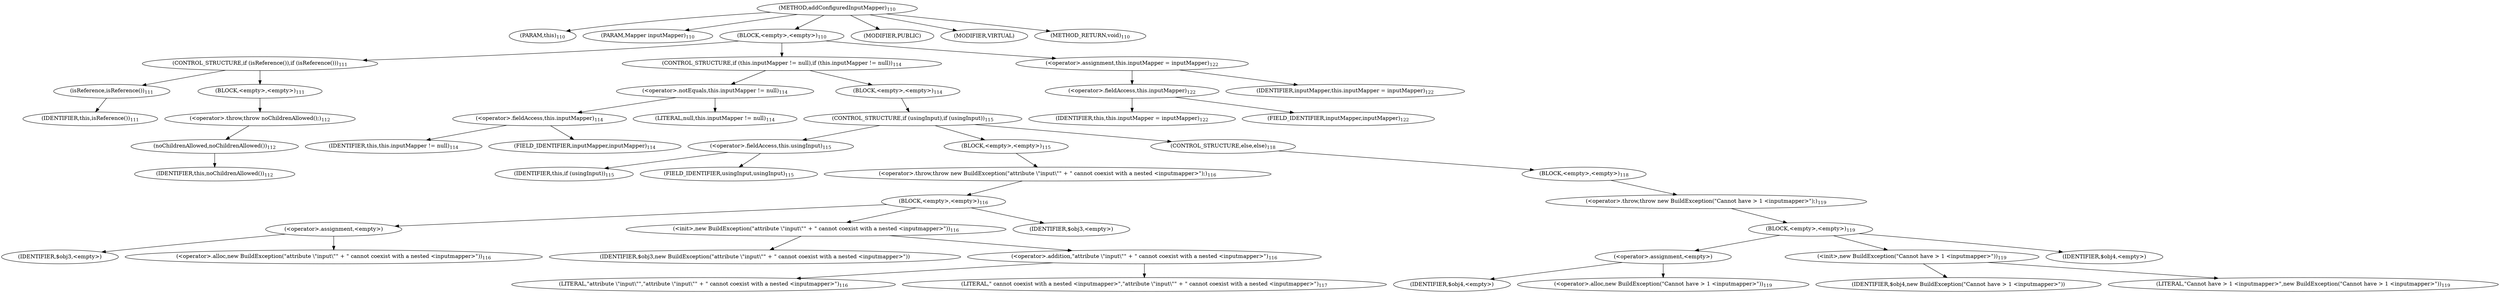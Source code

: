 digraph "addConfiguredInputMapper" {  
"186" [label = <(METHOD,addConfiguredInputMapper)<SUB>110</SUB>> ]
"4" [label = <(PARAM,this)<SUB>110</SUB>> ]
"187" [label = <(PARAM,Mapper inputMapper)<SUB>110</SUB>> ]
"188" [label = <(BLOCK,&lt;empty&gt;,&lt;empty&gt;)<SUB>110</SUB>> ]
"189" [label = <(CONTROL_STRUCTURE,if (isReference()),if (isReference()))<SUB>111</SUB>> ]
"190" [label = <(isReference,isReference())<SUB>111</SUB>> ]
"3" [label = <(IDENTIFIER,this,isReference())<SUB>111</SUB>> ]
"191" [label = <(BLOCK,&lt;empty&gt;,&lt;empty&gt;)<SUB>111</SUB>> ]
"192" [label = <(&lt;operator&gt;.throw,throw noChildrenAllowed();)<SUB>112</SUB>> ]
"193" [label = <(noChildrenAllowed,noChildrenAllowed())<SUB>112</SUB>> ]
"5" [label = <(IDENTIFIER,this,noChildrenAllowed())<SUB>112</SUB>> ]
"194" [label = <(CONTROL_STRUCTURE,if (this.inputMapper != null),if (this.inputMapper != null))<SUB>114</SUB>> ]
"195" [label = <(&lt;operator&gt;.notEquals,this.inputMapper != null)<SUB>114</SUB>> ]
"196" [label = <(&lt;operator&gt;.fieldAccess,this.inputMapper)<SUB>114</SUB>> ]
"6" [label = <(IDENTIFIER,this,this.inputMapper != null)<SUB>114</SUB>> ]
"197" [label = <(FIELD_IDENTIFIER,inputMapper,inputMapper)<SUB>114</SUB>> ]
"198" [label = <(LITERAL,null,this.inputMapper != null)<SUB>114</SUB>> ]
"199" [label = <(BLOCK,&lt;empty&gt;,&lt;empty&gt;)<SUB>114</SUB>> ]
"200" [label = <(CONTROL_STRUCTURE,if (usingInput),if (usingInput))<SUB>115</SUB>> ]
"201" [label = <(&lt;operator&gt;.fieldAccess,this.usingInput)<SUB>115</SUB>> ]
"202" [label = <(IDENTIFIER,this,if (usingInput))<SUB>115</SUB>> ]
"203" [label = <(FIELD_IDENTIFIER,usingInput,usingInput)<SUB>115</SUB>> ]
"204" [label = <(BLOCK,&lt;empty&gt;,&lt;empty&gt;)<SUB>115</SUB>> ]
"205" [label = <(&lt;operator&gt;.throw,throw new BuildException(&quot;attribute \&quot;input\&quot;&quot; + &quot; cannot coexist with a nested &lt;inputmapper&gt;&quot;);)<SUB>116</SUB>> ]
"206" [label = <(BLOCK,&lt;empty&gt;,&lt;empty&gt;)<SUB>116</SUB>> ]
"207" [label = <(&lt;operator&gt;.assignment,&lt;empty&gt;)> ]
"208" [label = <(IDENTIFIER,$obj3,&lt;empty&gt;)> ]
"209" [label = <(&lt;operator&gt;.alloc,new BuildException(&quot;attribute \&quot;input\&quot;&quot; + &quot; cannot coexist with a nested &lt;inputmapper&gt;&quot;))<SUB>116</SUB>> ]
"210" [label = <(&lt;init&gt;,new BuildException(&quot;attribute \&quot;input\&quot;&quot; + &quot; cannot coexist with a nested &lt;inputmapper&gt;&quot;))<SUB>116</SUB>> ]
"211" [label = <(IDENTIFIER,$obj3,new BuildException(&quot;attribute \&quot;input\&quot;&quot; + &quot; cannot coexist with a nested &lt;inputmapper&gt;&quot;))> ]
"212" [label = <(&lt;operator&gt;.addition,&quot;attribute \&quot;input\&quot;&quot; + &quot; cannot coexist with a nested &lt;inputmapper&gt;&quot;)<SUB>116</SUB>> ]
"213" [label = <(LITERAL,&quot;attribute \&quot;input\&quot;&quot;,&quot;attribute \&quot;input\&quot;&quot; + &quot; cannot coexist with a nested &lt;inputmapper&gt;&quot;)<SUB>116</SUB>> ]
"214" [label = <(LITERAL,&quot; cannot coexist with a nested &lt;inputmapper&gt;&quot;,&quot;attribute \&quot;input\&quot;&quot; + &quot; cannot coexist with a nested &lt;inputmapper&gt;&quot;)<SUB>117</SUB>> ]
"215" [label = <(IDENTIFIER,$obj3,&lt;empty&gt;)> ]
"216" [label = <(CONTROL_STRUCTURE,else,else)<SUB>118</SUB>> ]
"217" [label = <(BLOCK,&lt;empty&gt;,&lt;empty&gt;)<SUB>118</SUB>> ]
"218" [label = <(&lt;operator&gt;.throw,throw new BuildException(&quot;Cannot have &gt; 1 &lt;inputmapper&gt;&quot;);)<SUB>119</SUB>> ]
"219" [label = <(BLOCK,&lt;empty&gt;,&lt;empty&gt;)<SUB>119</SUB>> ]
"220" [label = <(&lt;operator&gt;.assignment,&lt;empty&gt;)> ]
"221" [label = <(IDENTIFIER,$obj4,&lt;empty&gt;)> ]
"222" [label = <(&lt;operator&gt;.alloc,new BuildException(&quot;Cannot have &gt; 1 &lt;inputmapper&gt;&quot;))<SUB>119</SUB>> ]
"223" [label = <(&lt;init&gt;,new BuildException(&quot;Cannot have &gt; 1 &lt;inputmapper&gt;&quot;))<SUB>119</SUB>> ]
"224" [label = <(IDENTIFIER,$obj4,new BuildException(&quot;Cannot have &gt; 1 &lt;inputmapper&gt;&quot;))> ]
"225" [label = <(LITERAL,&quot;Cannot have &gt; 1 &lt;inputmapper&gt;&quot;,new BuildException(&quot;Cannot have &gt; 1 &lt;inputmapper&gt;&quot;))<SUB>119</SUB>> ]
"226" [label = <(IDENTIFIER,$obj4,&lt;empty&gt;)> ]
"227" [label = <(&lt;operator&gt;.assignment,this.inputMapper = inputMapper)<SUB>122</SUB>> ]
"228" [label = <(&lt;operator&gt;.fieldAccess,this.inputMapper)<SUB>122</SUB>> ]
"7" [label = <(IDENTIFIER,this,this.inputMapper = inputMapper)<SUB>122</SUB>> ]
"229" [label = <(FIELD_IDENTIFIER,inputMapper,inputMapper)<SUB>122</SUB>> ]
"230" [label = <(IDENTIFIER,inputMapper,this.inputMapper = inputMapper)<SUB>122</SUB>> ]
"231" [label = <(MODIFIER,PUBLIC)> ]
"232" [label = <(MODIFIER,VIRTUAL)> ]
"233" [label = <(METHOD_RETURN,void)<SUB>110</SUB>> ]
  "186" -> "4" 
  "186" -> "187" 
  "186" -> "188" 
  "186" -> "231" 
  "186" -> "232" 
  "186" -> "233" 
  "188" -> "189" 
  "188" -> "194" 
  "188" -> "227" 
  "189" -> "190" 
  "189" -> "191" 
  "190" -> "3" 
  "191" -> "192" 
  "192" -> "193" 
  "193" -> "5" 
  "194" -> "195" 
  "194" -> "199" 
  "195" -> "196" 
  "195" -> "198" 
  "196" -> "6" 
  "196" -> "197" 
  "199" -> "200" 
  "200" -> "201" 
  "200" -> "204" 
  "200" -> "216" 
  "201" -> "202" 
  "201" -> "203" 
  "204" -> "205" 
  "205" -> "206" 
  "206" -> "207" 
  "206" -> "210" 
  "206" -> "215" 
  "207" -> "208" 
  "207" -> "209" 
  "210" -> "211" 
  "210" -> "212" 
  "212" -> "213" 
  "212" -> "214" 
  "216" -> "217" 
  "217" -> "218" 
  "218" -> "219" 
  "219" -> "220" 
  "219" -> "223" 
  "219" -> "226" 
  "220" -> "221" 
  "220" -> "222" 
  "223" -> "224" 
  "223" -> "225" 
  "227" -> "228" 
  "227" -> "230" 
  "228" -> "7" 
  "228" -> "229" 
}
